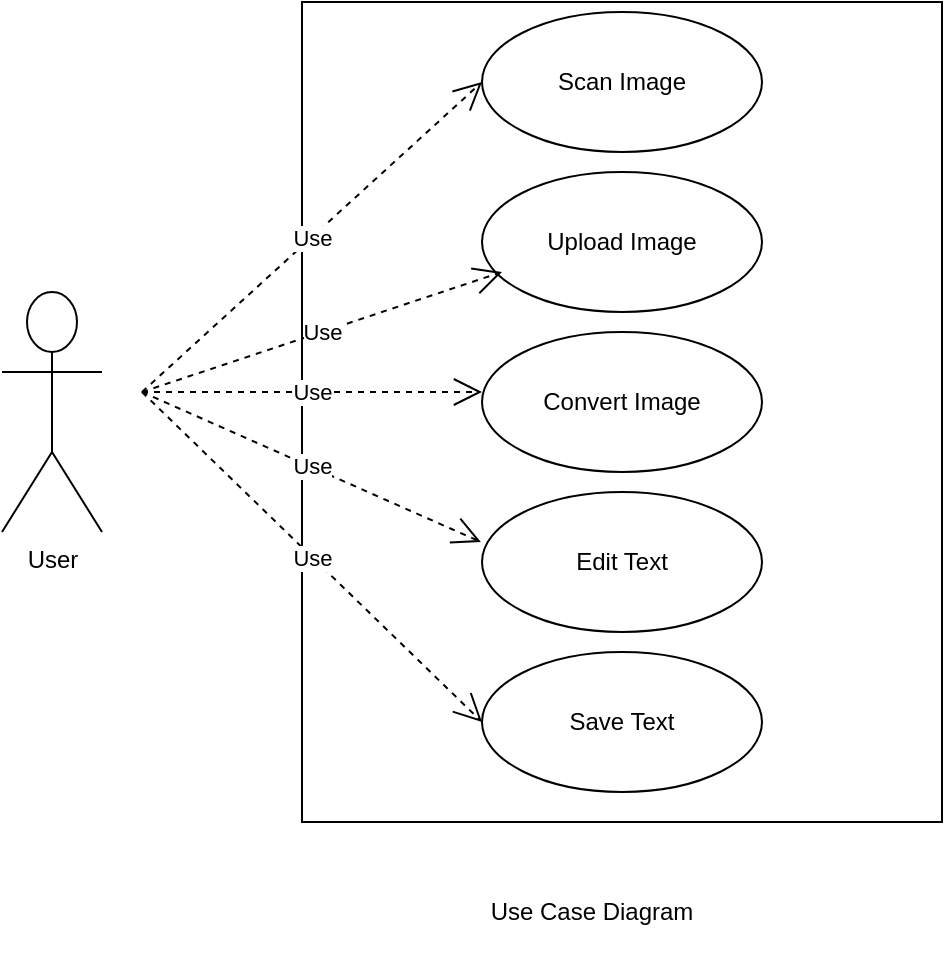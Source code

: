 <mxfile version="20.4.0" type="device"><diagram id="5GDqb6Pd6WuHdvj_r8G5" name="Page-1"><mxGraphModel dx="1209" dy="696" grid="1" gridSize="10" guides="1" tooltips="1" connect="1" arrows="1" fold="1" page="1" pageScale="1" pageWidth="827" pageHeight="1169" math="0" shadow="0"><root><mxCell id="0"/><mxCell id="1" parent="0"/><mxCell id="cBIbZuQWyxOsI9y_etb--1" value="User" style="shape=umlActor;verticalLabelPosition=bottom;verticalAlign=top;html=1;" vertex="1" parent="1"><mxGeometry x="140" y="200" width="50" height="120" as="geometry"/></mxCell><mxCell id="cBIbZuQWyxOsI9y_etb--7" value="" style="html=1;" vertex="1" parent="1"><mxGeometry x="290" y="55" width="320" height="410" as="geometry"/></mxCell><mxCell id="cBIbZuQWyxOsI9y_etb--9" value="Upload Image" style="ellipse;whiteSpace=wrap;html=1;" vertex="1" parent="1"><mxGeometry x="380" y="140" width="140" height="70" as="geometry"/></mxCell><mxCell id="cBIbZuQWyxOsI9y_etb--10" value="Convert Image" style="ellipse;whiteSpace=wrap;html=1;" vertex="1" parent="1"><mxGeometry x="380" y="220" width="140" height="70" as="geometry"/></mxCell><mxCell id="cBIbZuQWyxOsI9y_etb--11" value="Edit Text" style="ellipse;whiteSpace=wrap;html=1;" vertex="1" parent="1"><mxGeometry x="380" y="300" width="140" height="70" as="geometry"/></mxCell><mxCell id="cBIbZuQWyxOsI9y_etb--12" value="Scan Image" style="ellipse;whiteSpace=wrap;html=1;" vertex="1" parent="1"><mxGeometry x="380" y="60" width="140" height="70" as="geometry"/></mxCell><mxCell id="cBIbZuQWyxOsI9y_etb--13" value="Save Text" style="ellipse;whiteSpace=wrap;html=1;" vertex="1" parent="1"><mxGeometry x="380" y="380" width="140" height="70" as="geometry"/></mxCell><mxCell id="cBIbZuQWyxOsI9y_etb--26" value="Use" style="endArrow=open;endSize=12;dashed=1;html=1;rounded=0;entryX=0;entryY=0.5;entryDx=0;entryDy=0;" edge="1" parent="1" target="cBIbZuQWyxOsI9y_etb--12"><mxGeometry width="160" relative="1" as="geometry"><mxPoint x="210" y="250" as="sourcePoint"/><mxPoint x="370" y="240" as="targetPoint"/></mxGeometry></mxCell><mxCell id="cBIbZuQWyxOsI9y_etb--27" value="Use" style="endArrow=open;endSize=12;dashed=1;html=1;rounded=0;" edge="1" parent="1"><mxGeometry width="160" relative="1" as="geometry"><mxPoint x="210" y="250" as="sourcePoint"/><mxPoint x="390" y="190" as="targetPoint"/></mxGeometry></mxCell><mxCell id="cBIbZuQWyxOsI9y_etb--28" value="Use" style="endArrow=open;endSize=12;dashed=1;html=1;rounded=0;" edge="1" parent="1"><mxGeometry width="160" relative="1" as="geometry"><mxPoint x="210" y="250" as="sourcePoint"/><mxPoint x="380" y="250" as="targetPoint"/></mxGeometry></mxCell><mxCell id="cBIbZuQWyxOsI9y_etb--29" value="Use" style="endArrow=open;endSize=12;dashed=1;html=1;rounded=0;entryX=-0.004;entryY=0.357;entryDx=0;entryDy=0;entryPerimeter=0;" edge="1" parent="1" target="cBIbZuQWyxOsI9y_etb--11"><mxGeometry width="160" relative="1" as="geometry"><mxPoint x="210" y="250" as="sourcePoint"/><mxPoint x="450" y="270" as="targetPoint"/></mxGeometry></mxCell><mxCell id="cBIbZuQWyxOsI9y_etb--30" value="Use" style="endArrow=open;endSize=12;dashed=1;html=1;rounded=0;entryX=0;entryY=0.5;entryDx=0;entryDy=0;" edge="1" parent="1" target="cBIbZuQWyxOsI9y_etb--13"><mxGeometry width="160" relative="1" as="geometry"><mxPoint x="210" y="250" as="sourcePoint"/><mxPoint x="450" y="270" as="targetPoint"/></mxGeometry></mxCell><mxCell id="cBIbZuQWyxOsI9y_etb--31" value="Use Case Diagram" style="text;html=1;strokeColor=none;fillColor=none;align=center;verticalAlign=middle;whiteSpace=wrap;rounded=0;" vertex="1" parent="1"><mxGeometry x="340" y="480" width="190" height="60" as="geometry"/></mxCell></root></mxGraphModel></diagram></mxfile>
